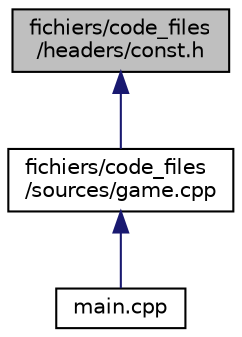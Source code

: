 digraph "fichiers/code_files/headers/const.h"
{
 // LATEX_PDF_SIZE
  edge [fontname="Helvetica",fontsize="10",labelfontname="Helvetica",labelfontsize="10"];
  node [fontname="Helvetica",fontsize="10",shape=record];
  Node2 [label="fichiers/code_files\l/headers/const.h",height=0.2,width=0.4,color="black", fillcolor="grey75", style="filled", fontcolor="black",tooltip="All constants used everywhere in the program."];
  Node2 -> Node3 [dir="back",color="midnightblue",fontsize="10",style="solid",fontname="Helvetica"];
  Node3 [label="fichiers/code_files\l/sources/game.cpp",height=0.2,width=0.4,color="black", fillcolor="white", style="filled",URL="$game_8cpp.html",tooltip="Contains the main function, every functions of the menu, and high level funtions that run the game...."];
  Node3 -> Node4 [dir="back",color="midnightblue",fontsize="10",style="solid",fontname="Helvetica"];
  Node4 [label="main.cpp",height=0.2,width=0.4,color="black", fillcolor="white", style="filled",URL="$main_8cpp.html",tooltip="Main programm."];
}
